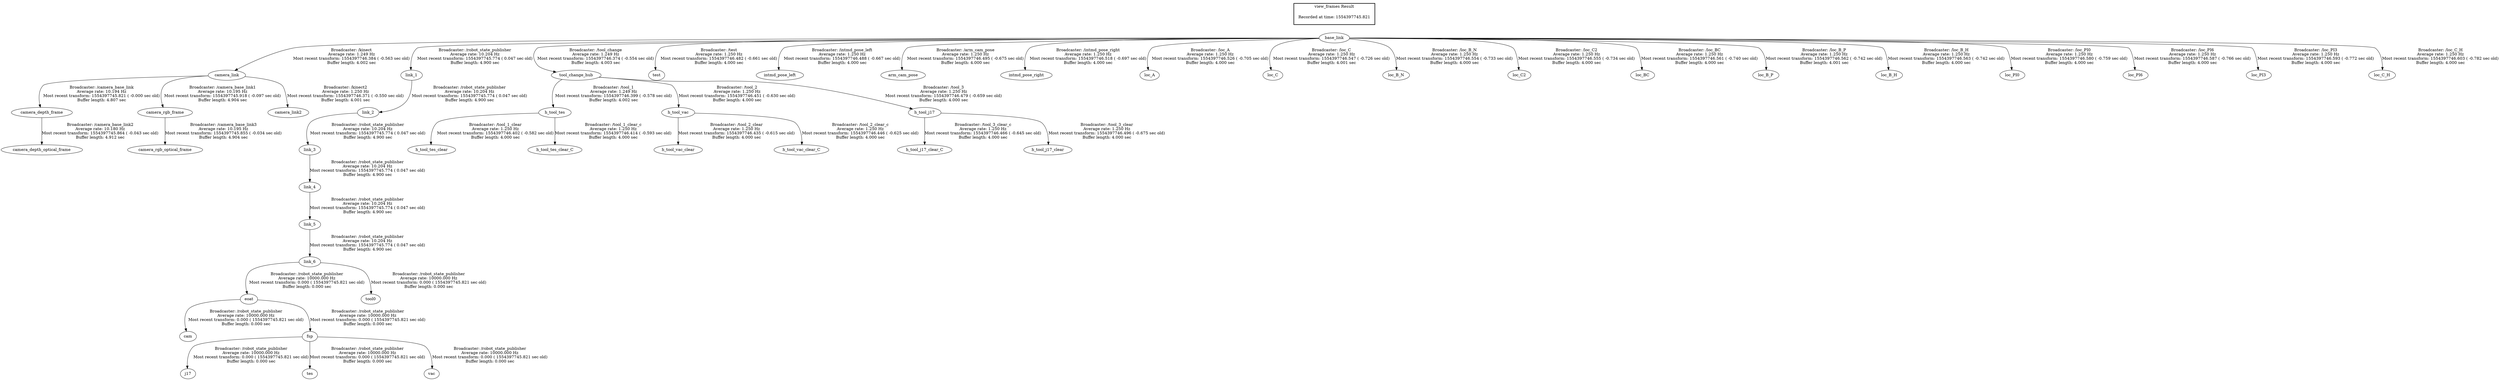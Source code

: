 digraph G {
"eoat" -> "cam"[label="Broadcaster: /robot_state_publisher\nAverage rate: 10000.000 Hz\nMost recent transform: 0.000 ( 1554397745.821 sec old)\nBuffer length: 0.000 sec\n"];
"link_6" -> "eoat"[label="Broadcaster: /robot_state_publisher\nAverage rate: 10000.000 Hz\nMost recent transform: 0.000 ( 1554397745.821 sec old)\nBuffer length: 0.000 sec\n"];
"eoat" -> "fsp"[label="Broadcaster: /robot_state_publisher\nAverage rate: 10000.000 Hz\nMost recent transform: 0.000 ( 1554397745.821 sec old)\nBuffer length: 0.000 sec\n"];
"fsp" -> "j17"[label="Broadcaster: /robot_state_publisher\nAverage rate: 10000.000 Hz\nMost recent transform: 0.000 ( 1554397745.821 sec old)\nBuffer length: 0.000 sec\n"];
"fsp" -> "tes"[label="Broadcaster: /robot_state_publisher\nAverage rate: 10000.000 Hz\nMost recent transform: 0.000 ( 1554397745.821 sec old)\nBuffer length: 0.000 sec\n"];
"fsp" -> "vac"[label="Broadcaster: /robot_state_publisher\nAverage rate: 10000.000 Hz\nMost recent transform: 0.000 ( 1554397745.821 sec old)\nBuffer length: 0.000 sec\n"];
"link_5" -> "link_6"[label="Broadcaster: /robot_state_publisher\nAverage rate: 10.204 Hz\nMost recent transform: 1554397745.774 ( 0.047 sec old)\nBuffer length: 4.900 sec\n"];
"link_6" -> "tool0"[label="Broadcaster: /robot_state_publisher\nAverage rate: 10000.000 Hz\nMost recent transform: 0.000 ( 1554397745.821 sec old)\nBuffer length: 0.000 sec\n"];
"camera_depth_frame" -> "camera_depth_optical_frame"[label="Broadcaster: /camera_base_link2\nAverage rate: 10.180 Hz\nMost recent transform: 1554397745.864 ( -0.043 sec old)\nBuffer length: 4.912 sec\n"];
"camera_link" -> "camera_depth_frame"[label="Broadcaster: /camera_base_link\nAverage rate: 10.194 Hz\nMost recent transform: 1554397745.821 ( -0.000 sec old)\nBuffer length: 4.807 sec\n"];
"camera_rgb_frame" -> "camera_rgb_optical_frame"[label="Broadcaster: /camera_base_link3\nAverage rate: 10.195 Hz\nMost recent transform: 1554397745.855 ( -0.034 sec old)\nBuffer length: 4.904 sec\n"];
"camera_link" -> "camera_rgb_frame"[label="Broadcaster: /camera_base_link1\nAverage rate: 10.195 Hz\nMost recent transform: 1554397745.918 ( -0.097 sec old)\nBuffer length: 4.904 sec\n"];
"base_link" -> "link_1"[label="Broadcaster: /robot_state_publisher\nAverage rate: 10.204 Hz\nMost recent transform: 1554397745.774 ( 0.047 sec old)\nBuffer length: 4.900 sec\n"];
"link_1" -> "link_2"[label="Broadcaster: /robot_state_publisher\nAverage rate: 10.204 Hz\nMost recent transform: 1554397745.774 ( 0.047 sec old)\nBuffer length: 4.900 sec\n"];
"link_2" -> "link_3"[label="Broadcaster: /robot_state_publisher\nAverage rate: 10.204 Hz\nMost recent transform: 1554397745.774 ( 0.047 sec old)\nBuffer length: 4.900 sec\n"];
"link_3" -> "link_4"[label="Broadcaster: /robot_state_publisher\nAverage rate: 10.204 Hz\nMost recent transform: 1554397745.774 ( 0.047 sec old)\nBuffer length: 4.900 sec\n"];
"link_4" -> "link_5"[label="Broadcaster: /robot_state_publisher\nAverage rate: 10.204 Hz\nMost recent transform: 1554397745.774 ( 0.047 sec old)\nBuffer length: 4.900 sec\n"];
"base_link" -> "camera_link"[label="Broadcaster: /kinect\nAverage rate: 1.249 Hz\nMost recent transform: 1554397746.384 ( -0.563 sec old)\nBuffer length: 4.002 sec\n"];
"camera_link" -> "camera_link2"[label="Broadcaster: /kinect2\nAverage rate: 1.250 Hz\nMost recent transform: 1554397746.371 ( -0.550 sec old)\nBuffer length: 4.001 sec\n"];
"base_link" -> "tool_change_hub"[label="Broadcaster: /tool_change\nAverage rate: 1.249 Hz\nMost recent transform: 1554397746.374 ( -0.554 sec old)\nBuffer length: 4.003 sec\n"];
"tool_change_hub" -> "h_tool_tes"[label="Broadcaster: /tool_1\nAverage rate: 1.249 Hz\nMost recent transform: 1554397746.399 ( -0.578 sec old)\nBuffer length: 4.002 sec\n"];
"h_tool_tes" -> "h_tool_tes_clear"[label="Broadcaster: /tool_1_clear\nAverage rate: 1.250 Hz\nMost recent transform: 1554397746.402 ( -0.582 sec old)\nBuffer length: 4.000 sec\n"];
"h_tool_tes" -> "h_tool_tes_clear_C"[label="Broadcaster: /tool_1_clear_c\nAverage rate: 1.250 Hz\nMost recent transform: 1554397746.414 ( -0.593 sec old)\nBuffer length: 4.000 sec\n"];
"h_tool_vac" -> "h_tool_vac_clear"[label="Broadcaster: /tool_2_clear\nAverage rate: 1.250 Hz\nMost recent transform: 1554397746.435 ( -0.615 sec old)\nBuffer length: 4.000 sec\n"];
"tool_change_hub" -> "h_tool_vac"[label="Broadcaster: /tool_2\nAverage rate: 1.250 Hz\nMost recent transform: 1554397746.451 ( -0.630 sec old)\nBuffer length: 4.000 sec\n"];
"h_tool_vac" -> "h_tool_vac_clear_C"[label="Broadcaster: /tool_2_clear_c\nAverage rate: 1.250 Hz\nMost recent transform: 1554397746.446 ( -0.625 sec old)\nBuffer length: 4.000 sec\n"];
"h_tool_j17" -> "h_tool_j17_clear_C"[label="Broadcaster: /tool_3_clear_c\nAverage rate: 1.250 Hz\nMost recent transform: 1554397746.466 ( -0.645 sec old)\nBuffer length: 4.000 sec\n"];
"tool_change_hub" -> "h_tool_j17"[label="Broadcaster: /tool_3\nAverage rate: 1.250 Hz\nMost recent transform: 1554397746.479 ( -0.659 sec old)\nBuffer length: 4.000 sec\n"];
"base_link" -> "test"[label="Broadcaster: /test\nAverage rate: 1.250 Hz\nMost recent transform: 1554397746.482 ( -0.661 sec old)\nBuffer length: 4.000 sec\n"];
"base_link" -> "intmd_pose_left"[label="Broadcaster: /intmd_pose_left\nAverage rate: 1.250 Hz\nMost recent transform: 1554397746.488 ( -0.667 sec old)\nBuffer length: 4.000 sec\n"];
"base_link" -> "arm_cam_pose"[label="Broadcaster: /arm_cam_pose\nAverage rate: 1.250 Hz\nMost recent transform: 1554397746.495 ( -0.675 sec old)\nBuffer length: 4.000 sec\n"];
"h_tool_j17" -> "h_tool_j17_clear"[label="Broadcaster: /tool_3_clear\nAverage rate: 1.250 Hz\nMost recent transform: 1554397746.496 ( -0.675 sec old)\nBuffer length: 4.000 sec\n"];
"base_link" -> "intmd_pose_right"[label="Broadcaster: /intmd_pose_right\nAverage rate: 1.250 Hz\nMost recent transform: 1554397746.518 ( -0.697 sec old)\nBuffer length: 4.000 sec\n"];
"base_link" -> "loc_A"[label="Broadcaster: /loc_A\nAverage rate: 1.250 Hz\nMost recent transform: 1554397746.526 ( -0.705 sec old)\nBuffer length: 4.000 sec\n"];
"base_link" -> "loc_C"[label="Broadcaster: /loc_C\nAverage rate: 1.250 Hz\nMost recent transform: 1554397746.547 ( -0.726 sec old)\nBuffer length: 4.001 sec\n"];
"base_link" -> "loc_B_N"[label="Broadcaster: /loc_B_N\nAverage rate: 1.250 Hz\nMost recent transform: 1554397746.554 ( -0.733 sec old)\nBuffer length: 4.000 sec\n"];
"base_link" -> "loc_C2"[label="Broadcaster: /loc_C2\nAverage rate: 1.250 Hz\nMost recent transform: 1554397746.555 ( -0.734 sec old)\nBuffer length: 4.000 sec\n"];
"base_link" -> "loc_BC"[label="Broadcaster: /loc_BC\nAverage rate: 1.250 Hz\nMost recent transform: 1554397746.561 ( -0.740 sec old)\nBuffer length: 4.000 sec\n"];
"base_link" -> "loc_B_P"[label="Broadcaster: /loc_B_P\nAverage rate: 1.250 Hz\nMost recent transform: 1554397746.562 ( -0.742 sec old)\nBuffer length: 4.001 sec\n"];
"base_link" -> "loc_B_H"[label="Broadcaster: /loc_B_H\nAverage rate: 1.250 Hz\nMost recent transform: 1554397746.563 ( -0.742 sec old)\nBuffer length: 4.000 sec\n"];
"base_link" -> "loc_PI0"[label="Broadcaster: /loc_PI0\nAverage rate: 1.250 Hz\nMost recent transform: 1554397746.580 ( -0.759 sec old)\nBuffer length: 4.000 sec\n"];
"base_link" -> "loc_PI6"[label="Broadcaster: /loc_PI6\nAverage rate: 1.250 Hz\nMost recent transform: 1554397746.587 ( -0.766 sec old)\nBuffer length: 4.000 sec\n"];
"base_link" -> "loc_PI3"[label="Broadcaster: /loc_PI3\nAverage rate: 1.250 Hz\nMost recent transform: 1554397746.593 ( -0.772 sec old)\nBuffer length: 4.000 sec\n"];
"base_link" -> "loc_C_H"[label="Broadcaster: /loc_C_H\nAverage rate: 1.250 Hz\nMost recent transform: 1554397746.603 ( -0.782 sec old)\nBuffer length: 4.000 sec\n"];
edge [style=invis];
 subgraph cluster_legend { style=bold; color=black; label ="view_frames Result";
"Recorded at time: 1554397745.821"[ shape=plaintext ] ;
 }->"base_link";
}